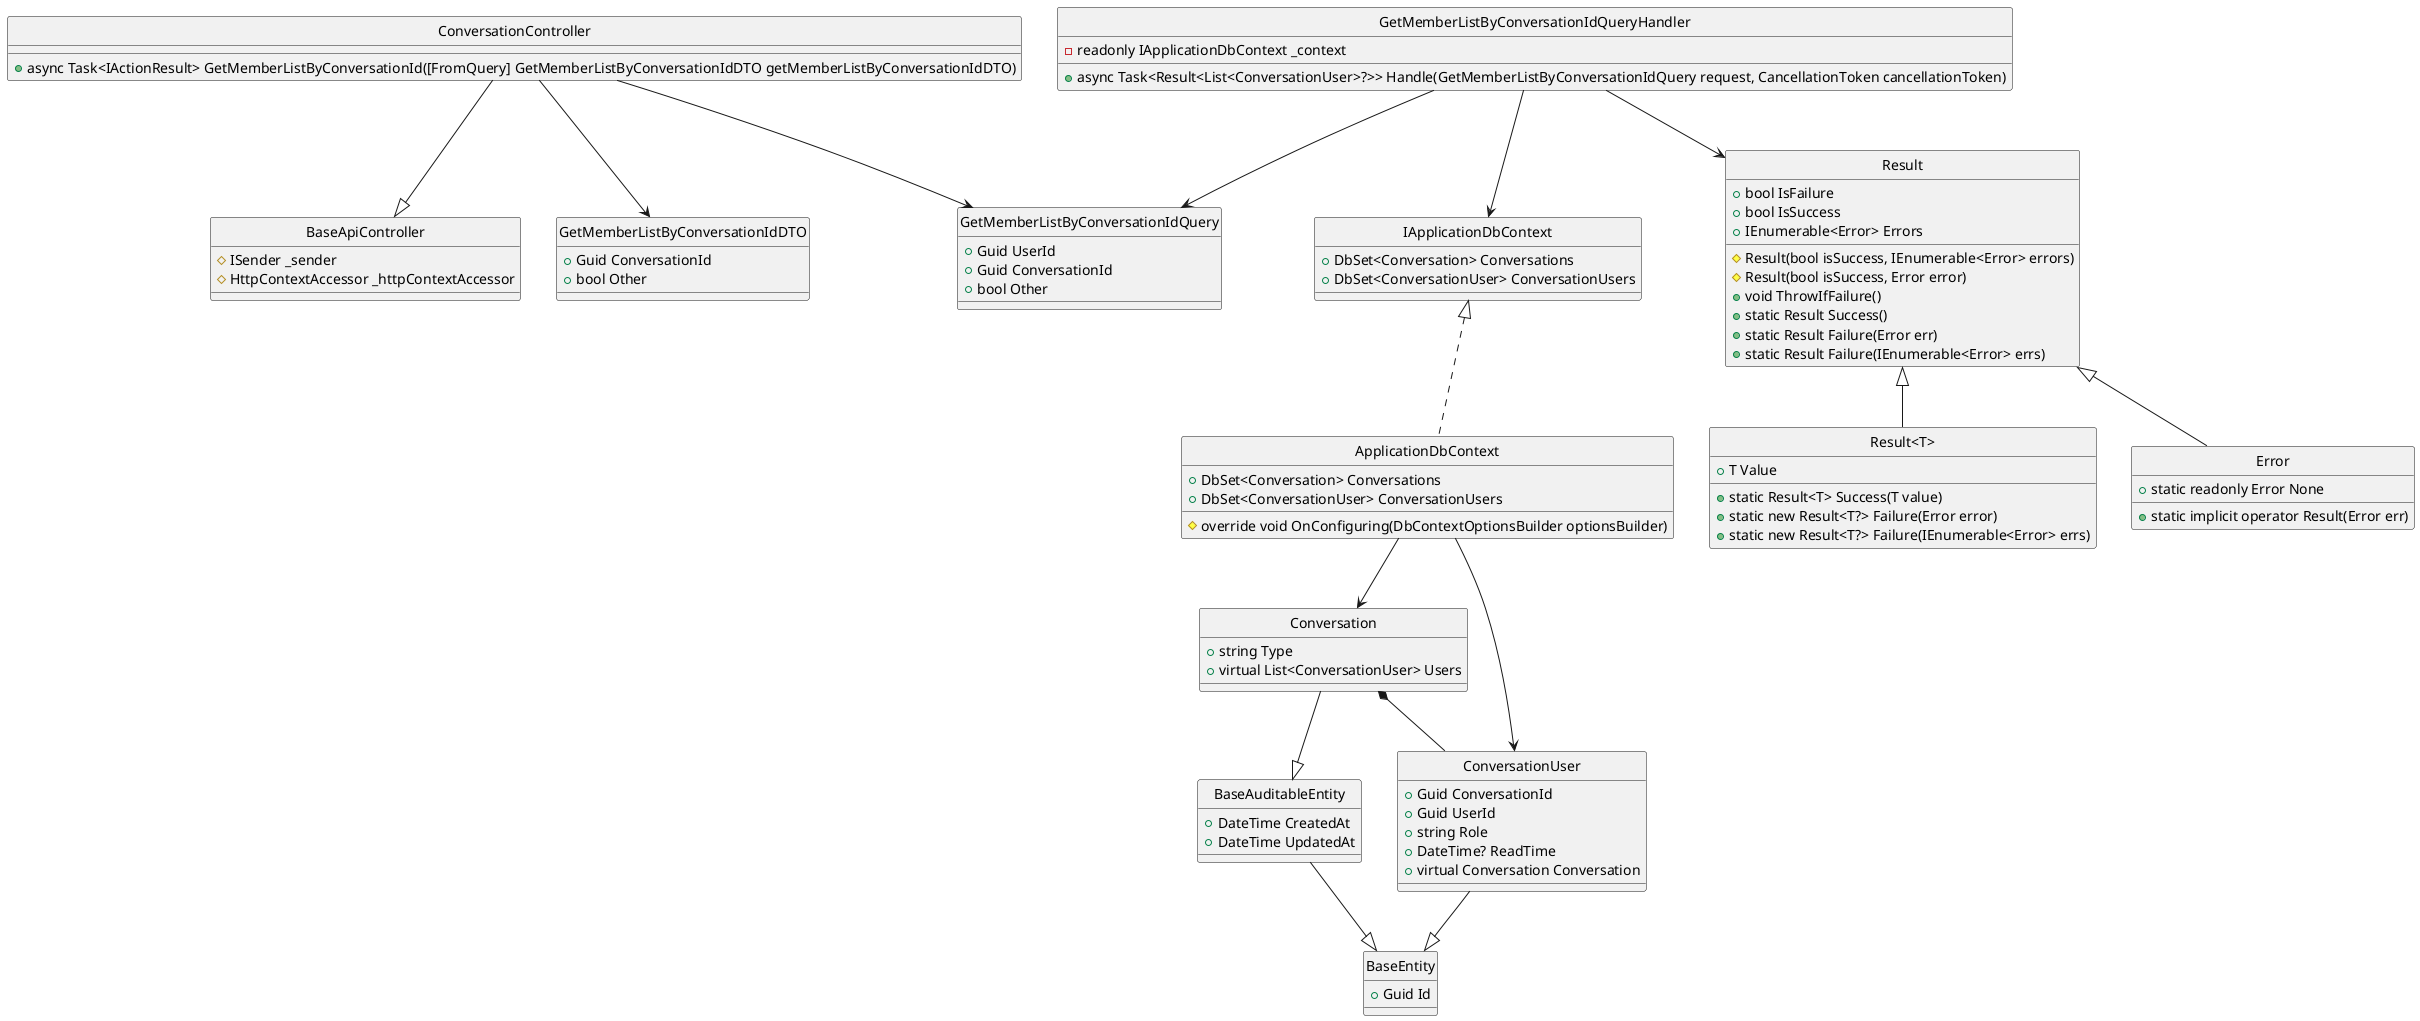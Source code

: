 @startuml 
hide circle

class BaseApiController {
    #ISender _sender
    #HttpContextAccessor _httpContextAccessor
}

class ConversationController {
    +async Task<IActionResult> GetMemberListByConversationId([FromQuery] GetMemberListByConversationIdDTO getMemberListByConversationIdDTO)
}

class GetMemberListByConversationIdQuery {
    +Guid UserId
    +Guid ConversationId
    +bool Other
}

class GetMemberListByConversationIdQueryHandler {
    -readonly IApplicationDbContext _context
    +async Task<Result<List<ConversationUser>?>> Handle(GetMemberListByConversationIdQuery request, CancellationToken cancellationToken)
}

class IApplicationDbContext {
    +DbSet<Conversation> Conversations
    +DbSet<ConversationUser> ConversationUsers
}

class ApplicationDbContext {
    +DbSet<Conversation> Conversations
    +DbSet<ConversationUser> ConversationUsers
    #override void OnConfiguring(DbContextOptionsBuilder optionsBuilder)
}

class Result {
    +bool IsFailure
    +bool IsSuccess
    +IEnumerable<Error> Errors
    #Result(bool isSuccess, IEnumerable<Error> errors)
    #Result(bool isSuccess, Error error)
    +void ThrowIfFailure()
    +static Result Success()
    +static Result Failure(Error err)
    +static Result Failure(IEnumerable<Error> errs)
}

class "Result<T>" {
    +T Value
    +static Result<T> Success(T value)
    +static new Result<T?> Failure(Error error)
    +static new Result<T?> Failure(IEnumerable<Error> errs)
}

class Error {
    +static readonly Error None
    +static implicit operator Result(Error err)
}

class GetMemberListByConversationIdDTO {
    +Guid ConversationId
    +bool Other
}

class BaseEntity {
    +Guid Id
}

class BaseAuditableEntity{
    +DateTime CreatedAt
    +DateTime UpdatedAt
}

class Conversation {
    +string Type
    +virtual List<ConversationUser> Users
}

class ConversationUser {
    +Guid ConversationId
    +Guid UserId
    +string Role 
    +DateTime? ReadTime
    +virtual Conversation Conversation
}

ConversationController --|> BaseApiController
ConversationController --> GetMemberListByConversationIdQuery
ConversationController --> GetMemberListByConversationIdDTO
GetMemberListByConversationIdQueryHandler --> GetMemberListByConversationIdQuery
GetMemberListByConversationIdQueryHandler --> Result
GetMemberListByConversationIdQueryHandler --> IApplicationDbContext
IApplicationDbContext <|.. ApplicationDbContext
Result <|-- Error
Result <|-- "Result<T>"
ApplicationDbContext --> ConversationUser
ApplicationDbContext --> Conversation
ConversationUser --|> BaseEntity
Conversation --|> BaseAuditableEntity
Conversation *-- ConversationUser
BaseAuditableEntity --|>BaseEntity
@enduml